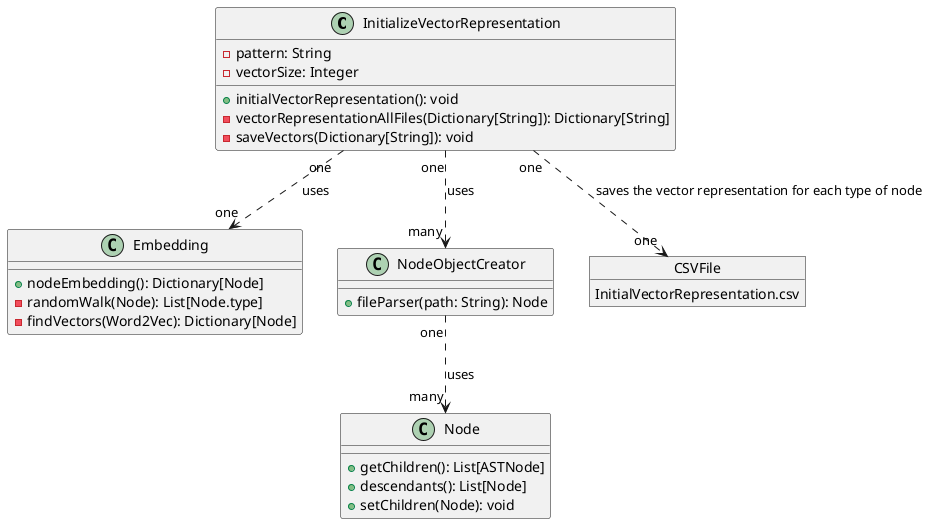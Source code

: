 @startuml Initial_vector_representation-model

class InitializeVectorRepresentation {
    - pattern: String
    - vectorSize: Integer
    + initialVectorRepresentation(): void
    - vectorRepresentationAllFiles(Dictionary[String]): Dictionary[String]
    - saveVectors(Dictionary[String]): void
}


class Embedding {
    + nodeEmbedding(): Dictionary[Node]
    - randomWalk(Node): List[Node.type]
    - findVectors(Word2Vec): Dictionary[Node]
}

class Node {

    + getChildren(): List[ASTNode]
    + descendants(): List[Node]
    + setChildren(Node): void
}


class NodeObjectCreator {
    + fileParser(path: String): Node
}

object CSVFile {
    InitialVectorRepresentation.csv
}


InitializeVectorRepresentation "one" ..> "one" Embedding : uses
InitializeVectorRepresentation "one" ..> "many" NodeObjectCreator : uses
NodeObjectCreator "one"..> "many" Node : uses

InitializeVectorRepresentation "one" ..> "one" CSVFile: saves the vector representation for each type of node


@enduml